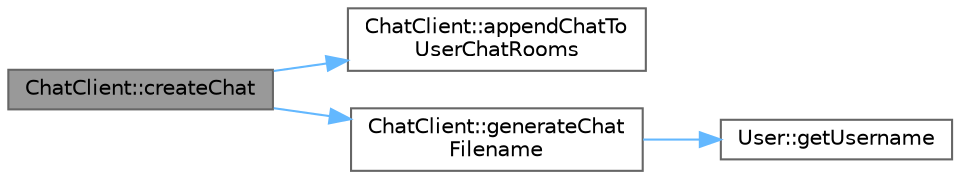 digraph "ChatClient::createChat"
{
 // LATEX_PDF_SIZE
  bgcolor="transparent";
  edge [fontname=Helvetica,fontsize=10,labelfontname=Helvetica,labelfontsize=10];
  node [fontname=Helvetica,fontsize=10,shape=box,height=0.2,width=0.4];
  rankdir="LR";
  Node1 [id="Node000001",label="ChatClient::createChat",height=0.2,width=0.4,color="gray40", fillcolor="grey60", style="filled", fontcolor="black",tooltip="Creates a chat with a friend."];
  Node1 -> Node2 [id="edge1_Node000001_Node000002",color="steelblue1",style="solid",tooltip=" "];
  Node2 [id="Node000002",label="ChatClient::appendChatTo\lUserChatRooms",height=0.2,width=0.4,color="grey40", fillcolor="white", style="filled",URL="$class_chat_client.html#a95bbdc3cf48fa27245598d9fcb6a4360",tooltip="Appends a chat to the user's chat rooms."];
  Node1 -> Node3 [id="edge2_Node000001_Node000003",color="steelblue1",style="solid",tooltip=" "];
  Node3 [id="Node000003",label="ChatClient::generateChat\lFilename",height=0.2,width=0.4,color="grey40", fillcolor="white", style="filled",URL="$class_chat_client.html#a92d60523857784756b2d1f6f7fc5a63d",tooltip="Generates a chat filename."];
  Node3 -> Node4 [id="edge3_Node000003_Node000004",color="steelblue1",style="solid",tooltip=" "];
  Node4 [id="Node000004",label="User::getUsername",height=0.2,width=0.4,color="grey40", fillcolor="white", style="filled",URL="$class_user.html#a1c9ee5527f563fb644e0ad6bbab79f41",tooltip="Gets the username."];
}
